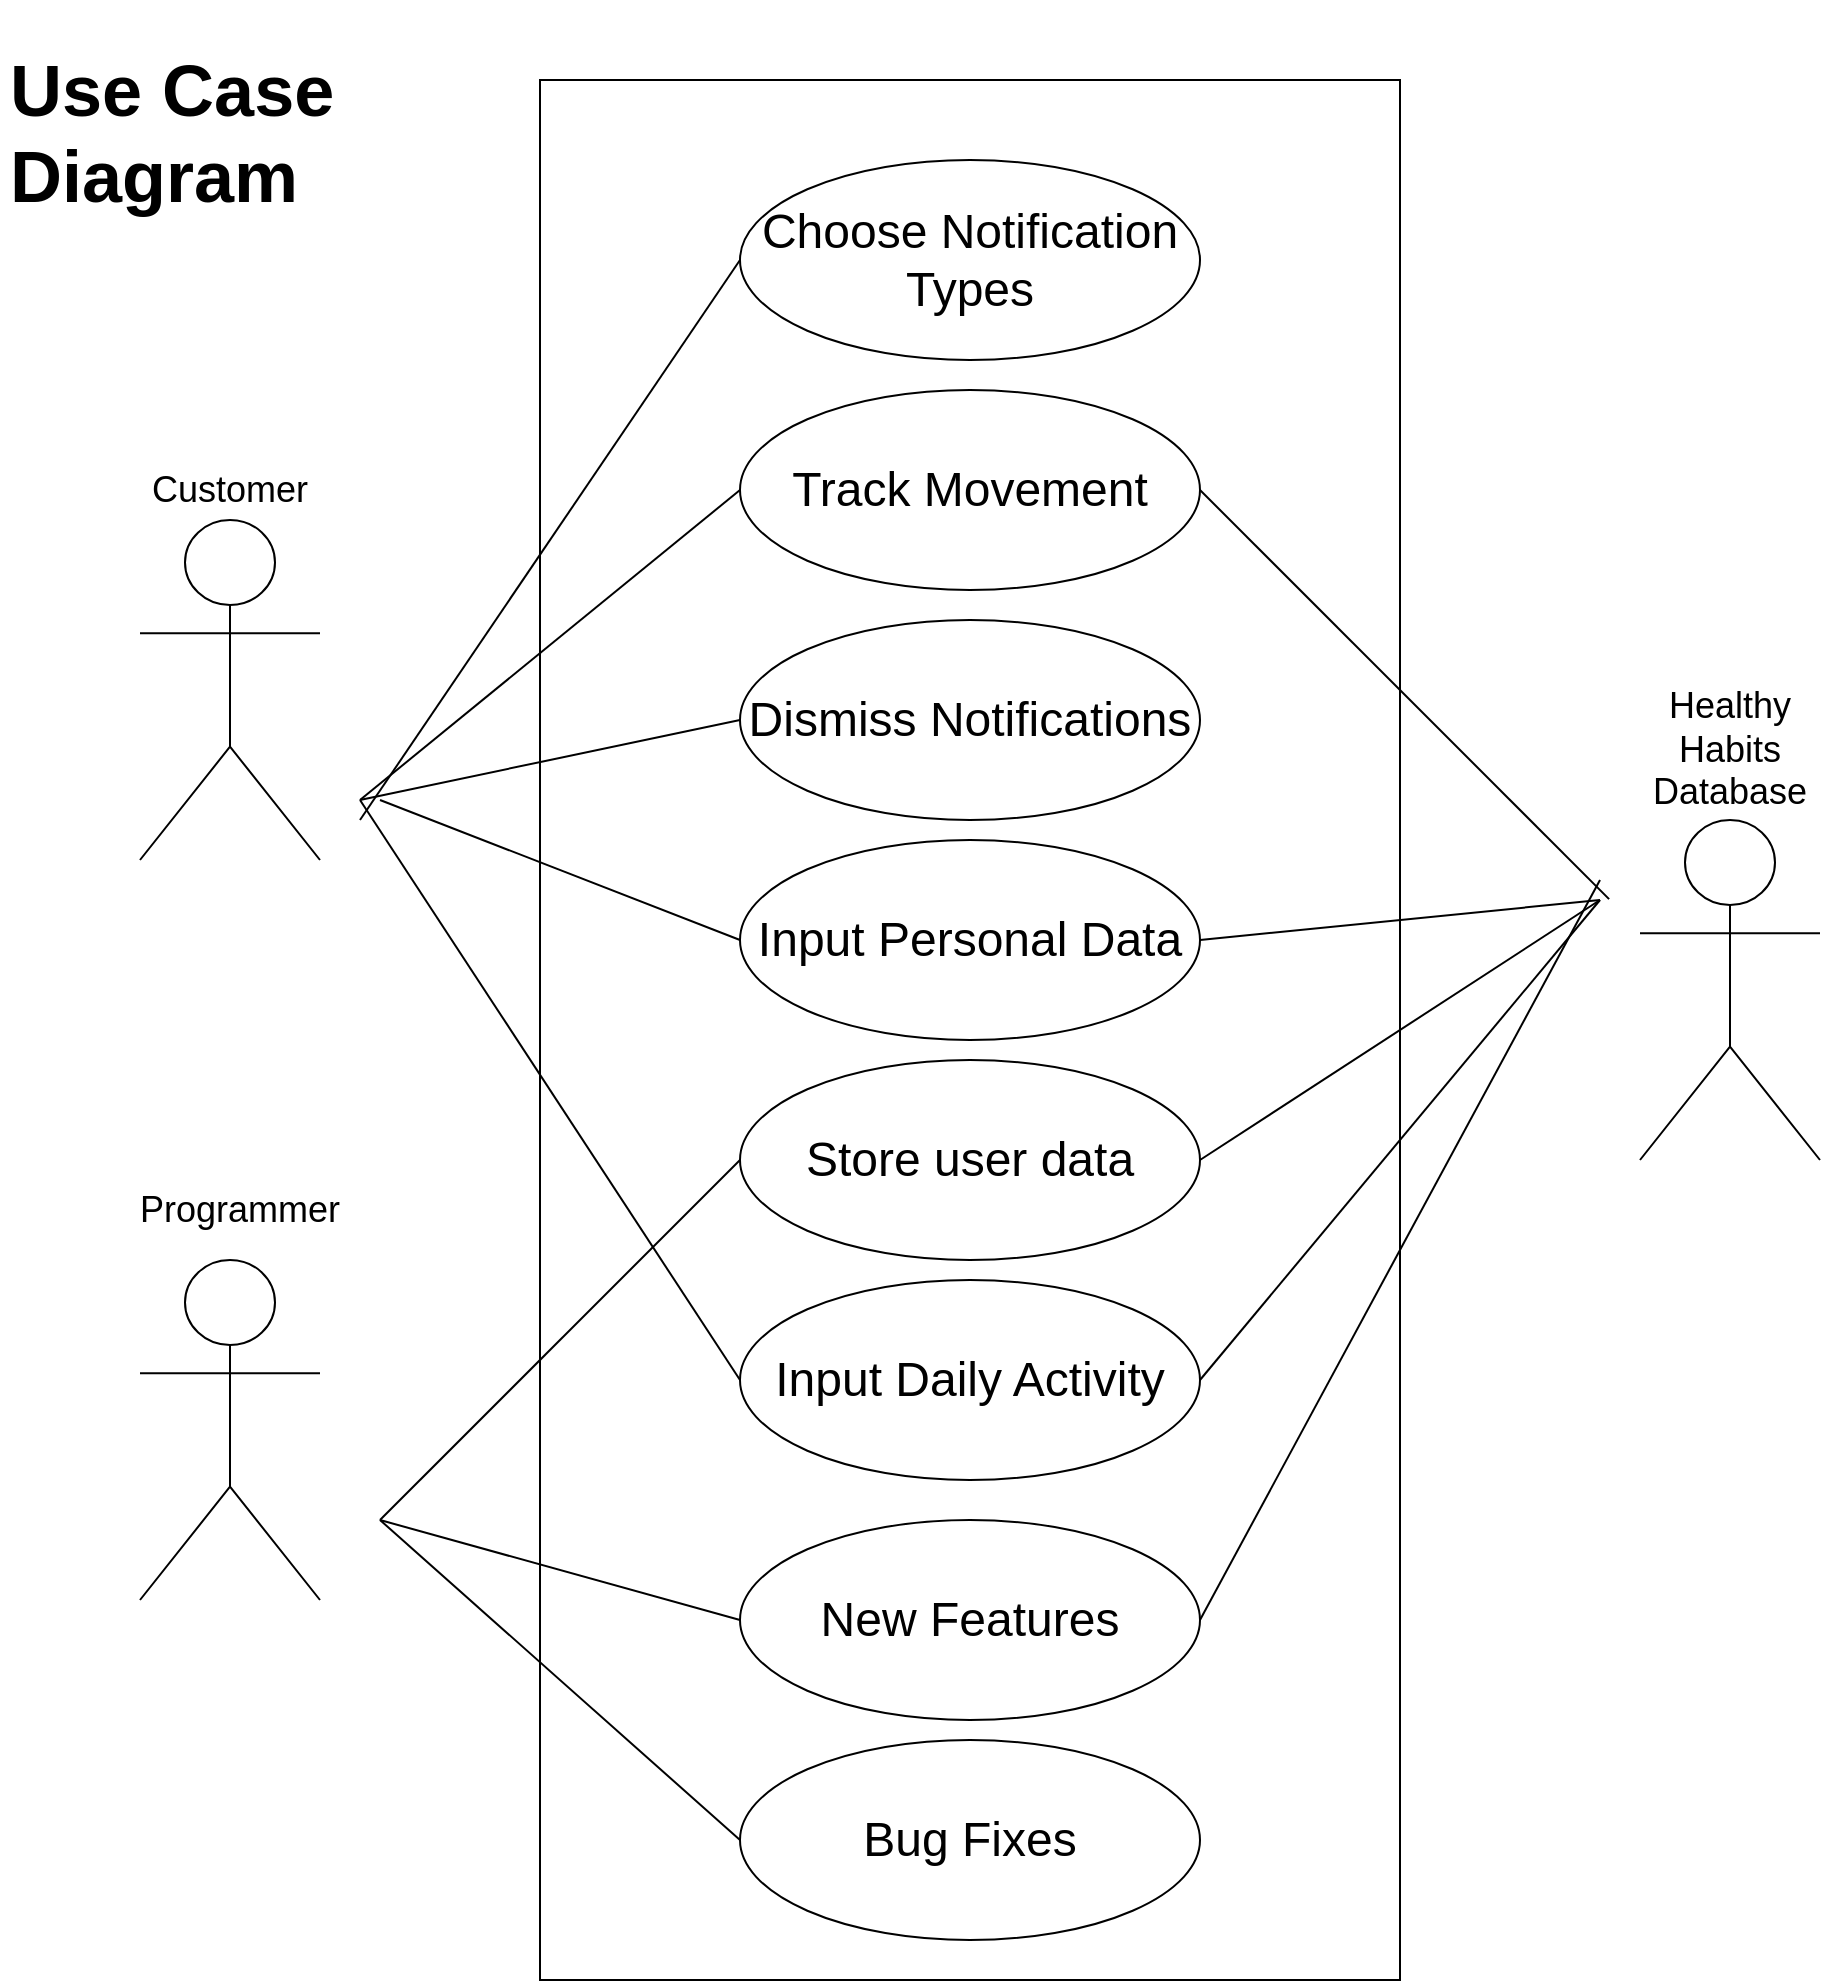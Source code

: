 <mxfile version="20.5.1" type="device"><diagram id="QgAgqyOhg-GAw1HuFHPT" name="Page-1"><mxGraphModel dx="2130" dy="952" grid="1" gridSize="10" guides="1" tooltips="1" connect="1" arrows="1" fold="1" page="1" pageScale="1" pageWidth="850" pageHeight="1100" math="0" shadow="0"><root><mxCell id="0"/><mxCell id="1" parent="0"/><mxCell id="ukTdhd2IMiBiZURrGdk8-2" value="" style="rounded=0;whiteSpace=wrap;html=1;direction=south;" parent="1" vertex="1"><mxGeometry x="280" y="40" width="430" height="950" as="geometry"/></mxCell><mxCell id="ukTdhd2IMiBiZURrGdk8-3" value="&lt;font style=&quot;font-size: 24px;&quot;&gt;Choose Notification Types&lt;/font&gt;" style="ellipse;whiteSpace=wrap;html=1;" parent="1" vertex="1"><mxGeometry x="380" y="80" width="230" height="100" as="geometry"/></mxCell><mxCell id="ukTdhd2IMiBiZURrGdk8-26" value="Customer" style="text;html=1;strokeColor=none;fillColor=none;align=center;verticalAlign=middle;whiteSpace=wrap;rounded=0;fontSize=18;" parent="1" vertex="1"><mxGeometry x="95" y="230" width="60" height="30" as="geometry"/></mxCell><mxCell id="ukTdhd2IMiBiZURrGdk8-27" value="Programmer" style="text;html=1;strokeColor=none;fillColor=none;align=center;verticalAlign=middle;whiteSpace=wrap;rounded=0;fontSize=18;" parent="1" vertex="1"><mxGeometry x="100" y="590" width="60" height="30" as="geometry"/></mxCell><mxCell id="ukTdhd2IMiBiZURrGdk8-28" value="&lt;h1&gt;Use Case Diagram&lt;/h1&gt;" style="text;html=1;strokeColor=none;fillColor=none;spacing=5;spacingTop=-20;whiteSpace=wrap;overflow=hidden;rounded=0;fontSize=18;" parent="1" vertex="1"><mxGeometry x="10" y="10" width="190" height="120" as="geometry"/></mxCell><mxCell id="ukTdhd2IMiBiZURrGdk8-30" value="&lt;font style=&quot;font-size: 24px;&quot;&gt;New Features&lt;/font&gt;" style="ellipse;whiteSpace=wrap;html=1;" parent="1" vertex="1"><mxGeometry x="380" y="760" width="230" height="100" as="geometry"/></mxCell><mxCell id="ukTdhd2IMiBiZURrGdk8-31" value="&lt;font style=&quot;font-size: 24px;&quot;&gt;Bug Fixes&lt;/font&gt;" style="ellipse;whiteSpace=wrap;html=1;" parent="1" vertex="1"><mxGeometry x="380" y="870" width="230" height="100" as="geometry"/></mxCell><mxCell id="ukTdhd2IMiBiZURrGdk8-32" value="&lt;span style=&quot;font-size: 24px;&quot;&gt;Track Movement&lt;/span&gt;" style="ellipse;whiteSpace=wrap;html=1;" parent="1" vertex="1"><mxGeometry x="380" y="195" width="230" height="100" as="geometry"/></mxCell><mxCell id="ukTdhd2IMiBiZURrGdk8-33" value="&lt;font style=&quot;font-size: 24px;&quot;&gt;Dismiss Notifications&lt;/font&gt;" style="ellipse;whiteSpace=wrap;html=1;" parent="1" vertex="1"><mxGeometry x="380" y="310" width="230" height="100" as="geometry"/></mxCell><mxCell id="ukTdhd2IMiBiZURrGdk8-34" value="&lt;font style=&quot;font-size: 24px;&quot;&gt;Input Personal Data&lt;/font&gt;" style="ellipse;whiteSpace=wrap;html=1;" parent="1" vertex="1"><mxGeometry x="380" y="420" width="230" height="100" as="geometry"/></mxCell><mxCell id="ukTdhd2IMiBiZURrGdk8-35" value="&lt;font style=&quot;font-size: 24px;&quot;&gt;Input Daily Activity&lt;/font&gt;" style="ellipse;whiteSpace=wrap;html=1;" parent="1" vertex="1"><mxGeometry x="380" y="640" width="230" height="100" as="geometry"/></mxCell><mxCell id="ukTdhd2IMiBiZURrGdk8-41" value="" style="endArrow=none;html=1;rounded=0;fontSize=24;exitX=0;exitY=0.5;exitDx=0;exitDy=0;" parent="1" source="ukTdhd2IMiBiZURrGdk8-35" edge="1"><mxGeometry width="50" height="50" relative="1" as="geometry"><mxPoint x="510" y="540" as="sourcePoint"/><mxPoint x="190" y="400" as="targetPoint"/></mxGeometry></mxCell><mxCell id="ukTdhd2IMiBiZURrGdk8-42" value="" style="endArrow=none;html=1;rounded=0;fontSize=24;entryX=0;entryY=0.5;entryDx=0;entryDy=0;" parent="1" target="ukTdhd2IMiBiZURrGdk8-30" edge="1"><mxGeometry width="50" height="50" relative="1" as="geometry"><mxPoint x="200" y="760" as="sourcePoint"/><mxPoint x="720" y="470" as="targetPoint"/></mxGeometry></mxCell><mxCell id="ukTdhd2IMiBiZURrGdk8-43" value="" style="endArrow=none;html=1;rounded=0;fontSize=24;entryX=0;entryY=0.5;entryDx=0;entryDy=0;" parent="1" target="ukTdhd2IMiBiZURrGdk8-34" edge="1"><mxGeometry width="50" height="50" relative="1" as="geometry"><mxPoint x="200" y="400" as="sourcePoint"/><mxPoint x="720" y="470" as="targetPoint"/></mxGeometry></mxCell><mxCell id="ukTdhd2IMiBiZURrGdk8-44" value="" style="endArrow=none;html=1;rounded=0;fontSize=24;exitX=0;exitY=0.5;exitDx=0;exitDy=0;" parent="1" source="ukTdhd2IMiBiZURrGdk8-33" edge="1"><mxGeometry width="50" height="50" relative="1" as="geometry"><mxPoint x="770" y="490" as="sourcePoint"/><mxPoint x="190" y="400" as="targetPoint"/></mxGeometry></mxCell><mxCell id="ukTdhd2IMiBiZURrGdk8-45" value="" style="endArrow=none;html=1;rounded=0;fontSize=24;exitX=0;exitY=0.5;exitDx=0;exitDy=0;" parent="1" source="ukTdhd2IMiBiZURrGdk8-32" edge="1"><mxGeometry width="50" height="50" relative="1" as="geometry"><mxPoint x="770" y="490" as="sourcePoint"/><mxPoint x="190" y="400" as="targetPoint"/></mxGeometry></mxCell><mxCell id="ukTdhd2IMiBiZURrGdk8-46" value="" style="endArrow=none;html=1;rounded=0;fontSize=24;exitX=0;exitY=0.5;exitDx=0;exitDy=0;" parent="1" source="ukTdhd2IMiBiZURrGdk8-3" edge="1"><mxGeometry width="50" height="50" relative="1" as="geometry"><mxPoint x="770" y="490" as="sourcePoint"/><mxPoint x="190" y="410" as="targetPoint"/></mxGeometry></mxCell><mxCell id="ukTdhd2IMiBiZURrGdk8-47" value="" style="endArrow=none;html=1;rounded=0;fontSize=24;exitX=0;exitY=0.5;exitDx=0;exitDy=0;" parent="1" source="ukTdhd2IMiBiZURrGdk8-31" edge="1"><mxGeometry width="50" height="50" relative="1" as="geometry"><mxPoint x="770" y="490" as="sourcePoint"/><mxPoint x="200" y="760" as="targetPoint"/></mxGeometry></mxCell><mxCell id="ukTdhd2IMiBiZURrGdk8-49" value="" style="endArrow=none;html=1;rounded=0;fontSize=24;entryX=1;entryY=0.5;entryDx=0;entryDy=0;" parent="1" target="ukTdhd2IMiBiZURrGdk8-35" edge="1"><mxGeometry width="50" height="50" relative="1" as="geometry"><mxPoint x="810" y="450" as="sourcePoint"/><mxPoint x="850" y="510" as="targetPoint"/></mxGeometry></mxCell><mxCell id="ukTdhd2IMiBiZURrGdk8-50" value="" style="endArrow=none;html=1;rounded=0;fontSize=24;entryX=1;entryY=0.5;entryDx=0;entryDy=0;" parent="1" target="ukTdhd2IMiBiZURrGdk8-34" edge="1"><mxGeometry width="50" height="50" relative="1" as="geometry"><mxPoint x="810" y="450" as="sourcePoint"/><mxPoint x="850" y="510" as="targetPoint"/></mxGeometry></mxCell><mxCell id="ukTdhd2IMiBiZURrGdk8-54" value="" style="endArrow=none;html=1;rounded=0;fontSize=24;entryX=1;entryY=0.5;entryDx=0;entryDy=0;" parent="1" target="ukTdhd2IMiBiZURrGdk8-32" edge="1"><mxGeometry width="50" height="50" relative="1" as="geometry"><mxPoint x="814.545" y="449.545" as="sourcePoint"/><mxPoint x="850" y="510" as="targetPoint"/></mxGeometry></mxCell><mxCell id="aN6I3h11d8_8vFCgdSxe-7" value="Healthy Habits Database" style="text;html=1;strokeColor=none;fillColor=none;align=center;verticalAlign=middle;whiteSpace=wrap;rounded=0;fontSize=18;" parent="1" vertex="1"><mxGeometry x="845" y="360" width="60" height="30" as="geometry"/></mxCell><mxCell id="S7mQgEsWriCCnAtxVGa0-7" value="" style="shape=umlActor;verticalLabelPosition=bottom;verticalAlign=top;html=1;outlineConnect=0;" vertex="1" parent="1"><mxGeometry x="830" y="410" width="90" height="170" as="geometry"/></mxCell><mxCell id="S7mQgEsWriCCnAtxVGa0-9" value="" style="shape=umlActor;verticalLabelPosition=bottom;verticalAlign=top;html=1;outlineConnect=0;" vertex="1" parent="1"><mxGeometry x="80" y="260" width="90" height="170" as="geometry"/></mxCell><mxCell id="S7mQgEsWriCCnAtxVGa0-10" value="" style="shape=umlActor;verticalLabelPosition=bottom;verticalAlign=top;html=1;outlineConnect=0;" vertex="1" parent="1"><mxGeometry x="80" y="630" width="90" height="170" as="geometry"/></mxCell><mxCell id="S7mQgEsWriCCnAtxVGa0-11" value="&lt;span style=&quot;font-size: 24px;&quot;&gt;Store user data&lt;/span&gt;" style="ellipse;whiteSpace=wrap;html=1;" vertex="1" parent="1"><mxGeometry x="380" y="530" width="230" height="100" as="geometry"/></mxCell><mxCell id="S7mQgEsWriCCnAtxVGa0-13" value="" style="endArrow=none;html=1;rounded=0;fontSize=24;entryX=1;entryY=0.5;entryDx=0;entryDy=0;" edge="1" parent="1" target="S7mQgEsWriCCnAtxVGa0-11"><mxGeometry width="50" height="50" relative="1" as="geometry"><mxPoint x="810" y="450" as="sourcePoint"/><mxPoint x="620" y="255" as="targetPoint"/></mxGeometry></mxCell><mxCell id="S7mQgEsWriCCnAtxVGa0-14" value="" style="endArrow=none;html=1;rounded=0;fontSize=24;entryX=0;entryY=0.5;entryDx=0;entryDy=0;" edge="1" parent="1" target="S7mQgEsWriCCnAtxVGa0-11"><mxGeometry width="50" height="50" relative="1" as="geometry"><mxPoint x="200" y="760" as="sourcePoint"/><mxPoint x="390" y="820.0" as="targetPoint"/></mxGeometry></mxCell><mxCell id="S7mQgEsWriCCnAtxVGa0-16" value="" style="endArrow=none;html=1;rounded=0;fontSize=24;entryX=1;entryY=0.5;entryDx=0;entryDy=0;" edge="1" parent="1" target="ukTdhd2IMiBiZURrGdk8-30"><mxGeometry width="50" height="50" relative="1" as="geometry"><mxPoint x="810" y="440" as="sourcePoint"/><mxPoint x="620" y="700" as="targetPoint"/></mxGeometry></mxCell></root></mxGraphModel></diagram></mxfile>